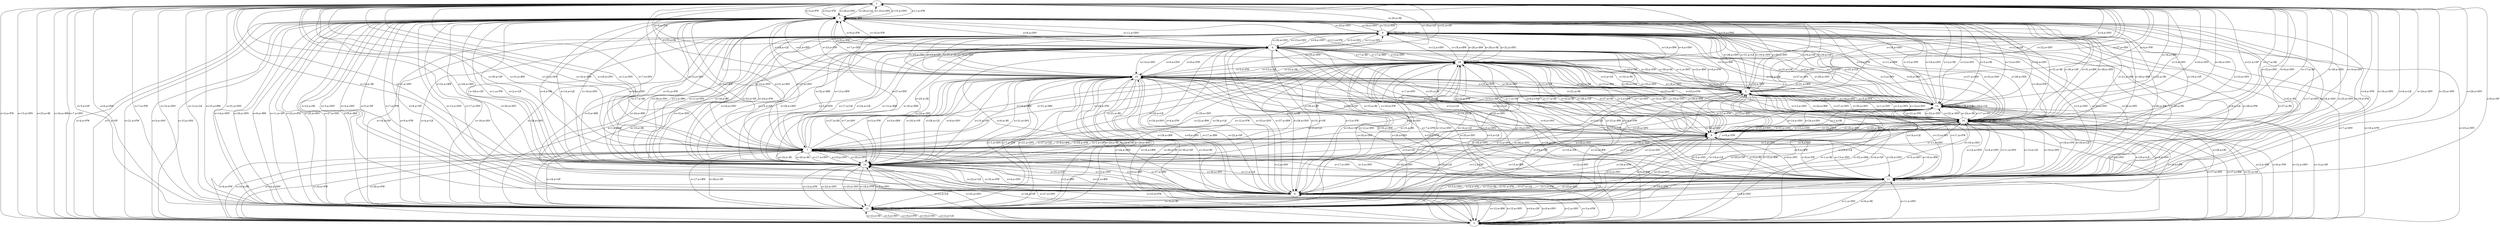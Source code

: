 digraph D {
1
1->5 [label="o=1,a=FW"]
1->5 [label="o=2,a=FW"]
1->3 [label="o=3,a=FW"]
1->5 [label="o=4,a=FW"]
1->12 [label="o=5,a=SP"]
1->12 [label="o=6,a=INV"]
1->12 [label="o=7,a=FW"]
1->6 [label="o=8,a=SP"]
1->11 [label="o=9,a=FW"]
1->12 [label="o=10,a=INV"]
1->14 [label="o=11,a=INV"]
1->12 [label="o=12,a=LE"]
1->3 [label="o=13,a=INV"]
1->9 [label="o=14,a=INV"]
1->7 [label="o=15,a=INV"]
1->11 [label="o=16,a=INV"]
1->10 [label="o=17,a=RI"]
1->13 [label="o=18,a=BW"]
1->7 [label="o=19,a=INV"]
1->7 [label="o=20,a=INV"]
1->10 [label="o=21,a=SP"]
1->14 [label="o=22,a=BW"]
1->3 [label="o=23,a=RI"]
1->3 [label="o=24,a=BW"]
1->15 [label="o=25,a=RI"]
1->5 [label="o=26,a=INV"]
1->2 [label="o=27,a=INV"]
1->5 [label="o=28,a=LE"]
1->14 [label="o=29,a=INV"]
1->7 [label="o=30,a=SP"]
1->7 [label="o=31,a=BW"]
1->9 [label="o=32,a=INV"]
2
2->10 [label="o=1,a=INV"]
2->16 [label="o=2,a=LE"]
2->6 [label="o=3,a=INV"]
2->1 [label="o=4,a=FW"]
2->4 [label="o=5,a=BW"]
2->4 [label="o=6,a=FW"]
2->12 [label="o=7,a=SP"]
2->7 [label="o=8,a=INV"]
2->5 [label="o=9,a=SP"]
2->1 [label="o=10,a=INV"]
2->1 [label="o=11,a=SP"]
2->7 [label="o=12,a=FW"]
2->10 [label="o=13,a=INV"]
2->11 [label="o=14,a=LE"]
2->3 [label="o=15,a=BW"]
2->4 [label="o=16,a=SP"]
2->11 [label="o=17,a=FW"]
2->13 [label="o=18,a=INV"]
2->12 [label="o=19,a=SP"]
2->5 [label="o=20,a=SP"]
2->9 [label="o=21,a=FW"]
2->1 [label="o=22,a=INV"]
2->12 [label="o=23,a=BW"]
2->10 [label="o=24,a=BW"]
2->15 [label="o=25,a=INV"]
2->15 [label="o=26,a=INV"]
2->10 [label="o=27,a=INV"]
2->5 [label="o=28,a=INV"]
2->13 [label="o=29,a=INV"]
2->10 [label="o=30,a=INV"]
2->5 [label="o=31,a=LE"]
2->16 [label="o=32,a=RI"]
3
3->2 [label="o=1,a=RI"]
3->6 [label="o=2,a=INV"]
3->6 [label="o=3,a=FW"]
3->3 [label="o=4,a=FW"]
3->5 [label="o=5,a=INV"]
3->2 [label="o=6,a=SP"]
3->1 [label="o=7,a=INV"]
3->3 [label="o=8,a=INV"]
3->6 [label="o=9,a=SP"]
3->7 [label="o=10,a=RI"]
3->11 [label="o=11,a=INV"]
3->3 [label="o=12,a=INV"]
3->2 [label="o=13,a=INV"]
3->7 [label="o=14,a=INV"]
3->5 [label="o=15,a=INV"]
3->3 [label="o=16,a=LE"]
3->10 [label="o=17,a=BW"]
3->8 [label="o=18,a=FW"]
3->2 [label="o=19,a=LE"]
3->4 [label="o=20,a=INV"]
3->14 [label="o=21,a=LE"]
3->12 [label="o=22,a=RI"]
3->3 [label="o=23,a=RI"]
3->15 [label="o=24,a=INV"]
3->14 [label="o=25,a=INV"]
3->14 [label="o=26,a=SP"]
3->3 [label="o=27,a=SP"]
3->16 [label="o=28,a=INV"]
3->16 [label="o=29,a=LE"]
3->15 [label="o=30,a=RI"]
3->10 [label="o=31,a=SP"]
3->7 [label="o=32,a=FW"]
4
4->2 [label="o=1,a=INV"]
4->8 [label="o=2,a=INV"]
4->6 [label="o=3,a=FW"]
4->6 [label="o=4,a=FW"]
4->16 [label="o=5,a=INV"]
4->15 [label="o=6,a=INV"]
4->9 [label="o=7,a=INV"]
4->5 [label="o=8,a=FW"]
4->1 [label="o=9,a=FW"]
4->5 [label="o=10,a=FW"]
4->8 [label="o=11,a=INV"]
4->14 [label="o=12,a=SP"]
4->14 [label="o=13,a=BW"]
4->15 [label="o=14,a=INV"]
4->10 [label="o=15,a=BW"]
4->11 [label="o=16,a=LE"]
4->16 [label="o=17,a=BW"]
4->2 [label="o=18,a=FW"]
4->1 [label="o=19,a=LE"]
4->14 [label="o=20,a=BW"]
4->1 [label="o=21,a=SP"]
4->11 [label="o=22,a=INV"]
4->9 [label="o=23,a=RI"]
4->14 [label="o=24,a=INV"]
4->6 [label="o=25,a=INV"]
4->8 [label="o=26,a=INV"]
4->6 [label="o=27,a=BW"]
4->6 [label="o=28,a=INV"]
4->14 [label="o=29,a=INV"]
4->2 [label="o=30,a=RI"]
4->6 [label="o=31,a=SP"]
4->13 [label="o=32,a=SP"]
5
5->15 [label="o=1,a=INV"]
5->13 [label="o=2,a=RI"]
5->13 [label="o=3,a=INV"]
5->3 [label="o=4,a=FW"]
5->13 [label="o=5,a=RI"]
5->11 [label="o=6,a=RI"]
5->3 [label="o=7,a=SP"]
5->4 [label="o=8,a=INV"]
5->12 [label="o=9,a=BW"]
5->1 [label="o=10,a=INV"]
5->4 [label="o=11,a=INV"]
5->5 [label="o=12,a=BW"]
5->13 [label="o=13,a=INV"]
5->12 [label="o=14,a=INV"]
5->1 [label="o=15,a=INV"]
5->13 [label="o=16,a=INV"]
5->11 [label="o=17,a=INV"]
5->11 [label="o=18,a=INV"]
5->2 [label="o=19,a=INV"]
5->12 [label="o=20,a=INV"]
5->3 [label="o=21,a=FW"]
5->6 [label="o=22,a=RI"]
5->15 [label="o=23,a=FW"]
5->8 [label="o=24,a=INV"]
5->11 [label="o=25,a=INV"]
5->2 [label="o=26,a=INV"]
5->7 [label="o=27,a=INV"]
5->14 [label="o=28,a=SP"]
5->9 [label="o=29,a=BW"]
5->10 [label="o=30,a=SP"]
5->10 [label="o=31,a=BW"]
5->9 [label="o=32,a=RI"]
6
6->11 [label="o=1,a=FW"]
6->14 [label="o=2,a=BW"]
6->5 [label="o=3,a=INV"]
6->5 [label="o=4,a=INV"]
6->5 [label="o=5,a=SP"]
6->4 [label="o=6,a=RI"]
6->5 [label="o=7,a=FW"]
6->5 [label="o=8,a=SP"]
6->3 [label="o=9,a=INV"]
6->11 [label="o=10,a=INV"]
6->14 [label="o=11,a=BW"]
6->5 [label="o=12,a=INV"]
6->3 [label="o=13,a=BW"]
6->16 [label="o=14,a=LE"]
6->3 [label="o=15,a=INV"]
6->16 [label="o=16,a=INV"]
6->5 [label="o=17,a=INV"]
6->16 [label="o=18,a=SP"]
6->11 [label="o=19,a=FW"]
6->4 [label="o=20,a=INV"]
6->6 [label="o=21,a=INV"]
6->14 [label="o=22,a=LE"]
6->15 [label="o=23,a=SP"]
6->8 [label="o=24,a=BW"]
6->7 [label="o=25,a=BW"]
6->2 [label="o=26,a=INV"]
6->7 [label="o=27,a=BW"]
6->13 [label="o=28,a=RI"]
6->15 [label="o=29,a=BW"]
6->5 [label="o=30,a=INV"]
6->7 [label="o=31,a=LE"]
6->12 [label="o=32,a=RI"]
7
7->1 [label="o=1,a=INV"]
7->11 [label="o=2,a=INV"]
7->11 [label="o=3,a=INV"]
7->7 [label="o=4,a=RI"]
7->5 [label="o=5,a=BW"]
7->7 [label="o=6,a=INV"]
7->1 [label="o=7,a=INV"]
7->9 [label="o=8,a=BW"]
7->3 [label="o=9,a=FW"]
7->16 [label="o=10,a=BW"]
7->7 [label="o=11,a=INV"]
7->1 [label="o=12,a=INV"]
7->6 [label="o=13,a=INV"]
7->5 [label="o=14,a=INV"]
7->13 [label="o=15,a=LE"]
7->14 [label="o=16,a=RI"]
7->14 [label="o=17,a=INV"]
7->12 [label="o=18,a=SP"]
7->15 [label="o=19,a=INV"]
7->11 [label="o=20,a=INV"]
7->5 [label="o=21,a=INV"]
7->2 [label="o=22,a=BW"]
7->14 [label="o=23,a=INV"]
7->9 [label="o=24,a=FW"]
7->4 [label="o=25,a=RI"]
7->3 [label="o=26,a=FW"]
7->8 [label="o=27,a=INV"]
7->12 [label="o=28,a=SP"]
7->14 [label="o=29,a=INV"]
7->2 [label="o=30,a=LE"]
7->16 [label="o=31,a=BW"]
7->8 [label="o=32,a=BW"]
8
8->14 [label="o=1,a=BW"]
8->10 [label="o=2,a=INV"]
8->13 [label="o=3,a=INV"]
8->16 [label="o=4,a=INV"]
8->6 [label="o=5,a=BW"]
8->11 [label="o=6,a=LE"]
8->3 [label="o=7,a=INV"]
8->4 [label="o=8,a=INV"]
8->12 [label="o=9,a=FW"]
8->6 [label="o=10,a=INV"]
8->14 [label="o=11,a=INV"]
8->5 [label="o=12,a=INV"]
8->7 [label="o=13,a=BW"]
8->16 [label="o=14,a=BW"]
8->4 [label="o=15,a=INV"]
8->12 [label="o=16,a=SP"]
8->14 [label="o=17,a=RI"]
8->14 [label="o=18,a=RI"]
8->15 [label="o=19,a=INV"]
8->5 [label="o=20,a=INV"]
8->2 [label="o=21,a=BW"]
8->14 [label="o=22,a=SP"]
8->3 [label="o=23,a=INV"]
8->14 [label="o=24,a=FW"]
8->15 [label="o=25,a=RI"]
8->10 [label="o=26,a=INV"]
8->11 [label="o=27,a=RI"]
8->11 [label="o=28,a=FW"]
8->8 [label="o=29,a=LE"]
8->1 [label="o=30,a=RI"]
8->13 [label="o=31,a=SP"]
8->8 [label="o=32,a=INV"]
9
9->7 [label="o=1,a=SP"]
9->16 [label="o=2,a=FW"]
9->11 [label="o=3,a=INV"]
9->14 [label="o=4,a=LE"]
9->11 [label="o=5,a=RI"]
9->11 [label="o=6,a=INV"]
9->16 [label="o=7,a=INV"]
9->1 [label="o=8,a=INV"]
9->11 [label="o=9,a=FW"]
9->16 [label="o=10,a=RI"]
9->6 [label="o=11,a=SP"]
9->2 [label="o=12,a=BW"]
9->11 [label="o=13,a=INV"]
9->13 [label="o=14,a=INV"]
9->6 [label="o=15,a=BW"]
9->16 [label="o=16,a=INV"]
9->1 [label="o=17,a=RI"]
9->8 [label="o=18,a=FW"]
9->5 [label="o=19,a=SP"]
9->11 [label="o=20,a=INV"]
9->5 [label="o=21,a=INV"]
9->6 [label="o=22,a=INV"]
9->5 [label="o=23,a=INV"]
9->13 [label="o=24,a=INV"]
9->15 [label="o=25,a=LE"]
9->1 [label="o=26,a=INV"]
9->7 [label="o=27,a=LE"]
9->16 [label="o=28,a=BW"]
9->6 [label="o=29,a=FW"]
9->15 [label="o=30,a=SP"]
9->10 [label="o=31,a=INV"]
9->16 [label="o=32,a=FW"]
10
10->14 [label="o=1,a=INV"]
10->2 [label="o=2,a=INV"]
10->1 [label="o=3,a=INV"]
10->6 [label="o=4,a=INV"]
10->10 [label="o=5,a=SP"]
10->1 [label="o=6,a=INV"]
10->10 [label="o=7,a=RI"]
10->8 [label="o=8,a=INV"]
10->11 [label="o=9,a=INV"]
10->12 [label="o=10,a=FW"]
10->11 [label="o=11,a=INV"]
10->9 [label="o=12,a=INV"]
10->11 [label="o=13,a=LE"]
10->2 [label="o=14,a=INV"]
10->9 [label="o=15,a=SP"]
10->14 [label="o=16,a=INV"]
10->3 [label="o=17,a=INV"]
10->9 [label="o=18,a=BW"]
10->11 [label="o=19,a=INV"]
10->9 [label="o=20,a=INV"]
10->9 [label="o=21,a=INV"]
10->13 [label="o=22,a=INV"]
10->16 [label="o=23,a=FW"]
10->13 [label="o=24,a=RI"]
10->10 [label="o=25,a=INV"]
10->1 [label="o=26,a=INV"]
10->8 [label="o=27,a=INV"]
10->5 [label="o=28,a=INV"]
10->6 [label="o=29,a=LE"]
10->4 [label="o=30,a=INV"]
10->5 [label="o=31,a=RI"]
10->8 [label="o=32,a=INV"]
11
11->3 [label="o=1,a=INV"]
11->16 [label="o=2,a=LE"]
11->6 [label="o=3,a=INV"]
11->6 [label="o=4,a=FW"]
11->8 [label="o=5,a=INV"]
11->1 [label="o=6,a=LE"]
11->15 [label="o=7,a=FW"]
11->3 [label="o=8,a=RI"]
11->12 [label="o=9,a=INV"]
11->9 [label="o=10,a=BW"]
11->14 [label="o=11,a=LE"]
11->15 [label="o=12,a=BW"]
11->6 [label="o=13,a=RI"]
11->10 [label="o=14,a=INV"]
11->2 [label="o=15,a=INV"]
11->15 [label="o=16,a=BW"]
11->7 [label="o=17,a=INV"]
11->13 [label="o=18,a=FW"]
11->5 [label="o=19,a=FW"]
11->8 [label="o=20,a=INV"]
11->11 [label="o=21,a=INV"]
11->8 [label="o=22,a=INV"]
11->16 [label="o=23,a=BW"]
11->1 [label="o=24,a=INV"]
11->1 [label="o=25,a=INV"]
11->1 [label="o=26,a=INV"]
11->6 [label="o=27,a=LE"]
11->8 [label="o=28,a=FW"]
11->7 [label="o=29,a=LE"]
11->8 [label="o=30,a=RI"]
11->6 [label="o=31,a=FW"]
11->11 [label="o=32,a=RI"]
12
12->4 [label="o=1,a=INV"]
12->9 [label="o=2,a=INV"]
12->3 [label="o=3,a=INV"]
12->8 [label="o=4,a=LE"]
12->12 [label="o=5,a=SP"]
12->5 [label="o=6,a=BW"]
12->15 [label="o=7,a=FW"]
12->14 [label="o=8,a=INV"]
12->9 [label="o=9,a=FW"]
12->4 [label="o=10,a=RI"]
12->5 [label="o=11,a=SP"]
12->2 [label="o=12,a=INV"]
12->14 [label="o=13,a=FW"]
12->3 [label="o=14,a=LE"]
12->1 [label="o=15,a=BW"]
12->3 [label="o=16,a=FW"]
12->7 [label="o=17,a=BW"]
12->8 [label="o=18,a=INV"]
12->3 [label="o=19,a=INV"]
12->16 [label="o=20,a=INV"]
12->15 [label="o=21,a=INV"]
12->5 [label="o=22,a=INV"]
12->12 [label="o=23,a=RI"]
12->2 [label="o=24,a=SP"]
12->5 [label="o=25,a=INV"]
12->8 [label="o=26,a=INV"]
12->5 [label="o=27,a=INV"]
12->15 [label="o=28,a=RI"]
12->16 [label="o=29,a=INV"]
12->12 [label="o=30,a=INV"]
12->1 [label="o=31,a=INV"]
12->9 [label="o=32,a=INV"]
13
13->9 [label="o=1,a=RI"]
13->3 [label="o=2,a=FW"]
13->2 [label="o=3,a=FW"]
13->5 [label="o=4,a=FW"]
13->12 [label="o=5,a=INV"]
13->6 [label="o=6,a=BW"]
13->8 [label="o=7,a=INV"]
13->14 [label="o=8,a=FW"]
13->3 [label="o=9,a=FW"]
13->7 [label="o=10,a=INV"]
13->5 [label="o=11,a=BW"]
13->3 [label="o=12,a=INV"]
13->3 [label="o=13,a=SP"]
13->16 [label="o=14,a=INV"]
13->5 [label="o=15,a=FW"]
13->6 [label="o=16,a=LE"]
13->10 [label="o=17,a=SP"]
13->5 [label="o=18,a=INV"]
13->16 [label="o=19,a=INV"]
13->12 [label="o=20,a=SP"]
13->10 [label="o=21,a=FW"]
13->10 [label="o=22,a=INV"]
13->15 [label="o=23,a=RI"]
13->13 [label="o=24,a=INV"]
13->7 [label="o=25,a=INV"]
13->13 [label="o=26,a=LE"]
13->4 [label="o=27,a=INV"]
13->4 [label="o=28,a=INV"]
13->11 [label="o=29,a=LE"]
13->13 [label="o=30,a=LE"]
13->8 [label="o=31,a=LE"]
13->12 [label="o=32,a=BW"]
14
14->5 [label="o=1,a=FW"]
14->5 [label="o=2,a=LE"]
14->4 [label="o=3,a=INV"]
14->6 [label="o=4,a=INV"]
14->14 [label="o=5,a=LE"]
14->5 [label="o=6,a=RI"]
14->15 [label="o=7,a=INV"]
14->15 [label="o=8,a=INV"]
14->10 [label="o=9,a=SP"]
14->1 [label="o=10,a=RI"]
14->10 [label="o=11,a=INV"]
14->2 [label="o=12,a=LE"]
14->2 [label="o=13,a=INV"]
14->5 [label="o=14,a=LE"]
14->15 [label="o=15,a=SP"]
14->5 [label="o=16,a=INV"]
14->4 [label="o=17,a=LE"]
14->12 [label="o=18,a=FW"]
14->10 [label="o=19,a=INV"]
14->7 [label="o=20,a=RI"]
14->16 [label="o=21,a=RI"]
14->12 [label="o=22,a=INV"]
14->3 [label="o=23,a=FW"]
14->4 [label="o=24,a=LE"]
14->12 [label="o=25,a=INV"]
14->8 [label="o=26,a=INV"]
14->3 [label="o=27,a=INV"]
14->5 [label="o=28,a=INV"]
14->10 [label="o=29,a=INV"]
14->11 [label="o=30,a=INV"]
14->5 [label="o=31,a=FW"]
14->6 [label="o=32,a=FW"]
15
15->12 [label="o=1,a=INV"]
15->9 [label="o=2,a=LE"]
15->14 [label="o=3,a=FW"]
15->10 [label="o=4,a=RI"]
15->14 [label="o=5,a=BW"]
15->15 [label="o=6,a=BW"]
15->5 [label="o=7,a=INV"]
15->6 [label="o=8,a=INV"]
15->4 [label="o=9,a=FW"]
15->8 [label="o=10,a=INV"]
15->2 [label="o=11,a=LE"]
15->16 [label="o=12,a=SP"]
15->8 [label="o=13,a=SP"]
15->9 [label="o=14,a=SP"]
15->9 [label="o=15,a=RI"]
15->3 [label="o=16,a=BW"]
15->6 [label="o=17,a=BW"]
15->9 [label="o=18,a=FW"]
15->3 [label="o=19,a=RI"]
15->14 [label="o=20,a=SP"]
15->13 [label="o=21,a=RI"]
15->12 [label="o=22,a=RI"]
15->10 [label="o=23,a=RI"]
15->5 [label="o=24,a=LE"]
15->8 [label="o=25,a=INV"]
15->2 [label="o=26,a=SP"]
15->14 [label="o=27,a=RI"]
15->14 [label="o=28,a=LE"]
15->12 [label="o=29,a=BW"]
15->3 [label="o=30,a=SP"]
15->14 [label="o=31,a=INV"]
15->10 [label="o=32,a=LE"]
16
16->9 [label="o=1,a=SP"]
16->16 [label="o=2,a=LE"]
16->15 [label="o=3,a=FW"]
16->1 [label="o=4,a=INV"]
16->12 [label="o=5,a=LE"]
16->11 [label="o=6,a=INV"]
16->4 [label="o=7,a=RI"]
16->9 [label="o=8,a=INV"]
16->5 [label="o=9,a=BW"]
16->1 [label="o=10,a=INV"]
16->5 [label="o=11,a=FW"]
16->8 [label="o=12,a=INV"]
16->6 [label="o=13,a=INV"]
16->11 [label="o=14,a=FW"]
16->6 [label="o=15,a=RI"]
16->13 [label="o=16,a=INV"]
16->9 [label="o=17,a=RI"]
16->13 [label="o=18,a=INV"]
16->8 [label="o=19,a=BW"]
16->14 [label="o=20,a=LE"]
16->13 [label="o=21,a=BW"]
16->12 [label="o=22,a=FW"]
16->15 [label="o=23,a=RI"]
16->7 [label="o=24,a=FW"]
16->14 [label="o=25,a=INV"]
16->8 [label="o=26,a=BW"]
16->9 [label="o=27,a=RI"]
16->9 [label="o=28,a=SP"]
16->8 [label="o=29,a=RI"]
16->16 [label="o=30,a=INV"]
16->14 [label="o=31,a=RI"]
16->8 [label="o=32,a=INV"]
}
